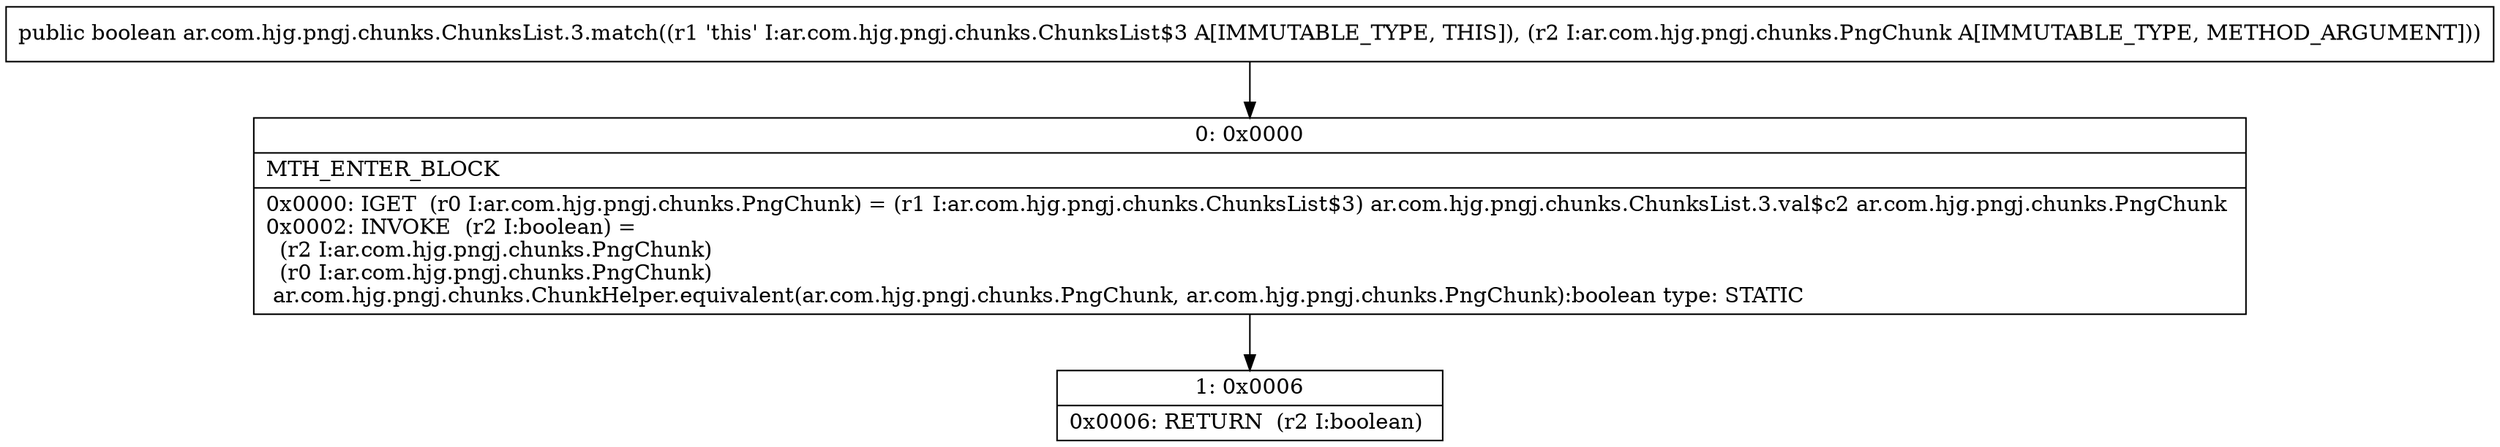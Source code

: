 digraph "CFG forar.com.hjg.pngj.chunks.ChunksList.3.match(Lar\/com\/hjg\/pngj\/chunks\/PngChunk;)Z" {
Node_0 [shape=record,label="{0\:\ 0x0000|MTH_ENTER_BLOCK\l|0x0000: IGET  (r0 I:ar.com.hjg.pngj.chunks.PngChunk) = (r1 I:ar.com.hjg.pngj.chunks.ChunksList$3) ar.com.hjg.pngj.chunks.ChunksList.3.val$c2 ar.com.hjg.pngj.chunks.PngChunk \l0x0002: INVOKE  (r2 I:boolean) = \l  (r2 I:ar.com.hjg.pngj.chunks.PngChunk)\l  (r0 I:ar.com.hjg.pngj.chunks.PngChunk)\l ar.com.hjg.pngj.chunks.ChunkHelper.equivalent(ar.com.hjg.pngj.chunks.PngChunk, ar.com.hjg.pngj.chunks.PngChunk):boolean type: STATIC \l}"];
Node_1 [shape=record,label="{1\:\ 0x0006|0x0006: RETURN  (r2 I:boolean) \l}"];
MethodNode[shape=record,label="{public boolean ar.com.hjg.pngj.chunks.ChunksList.3.match((r1 'this' I:ar.com.hjg.pngj.chunks.ChunksList$3 A[IMMUTABLE_TYPE, THIS]), (r2 I:ar.com.hjg.pngj.chunks.PngChunk A[IMMUTABLE_TYPE, METHOD_ARGUMENT])) }"];
MethodNode -> Node_0;
Node_0 -> Node_1;
}

